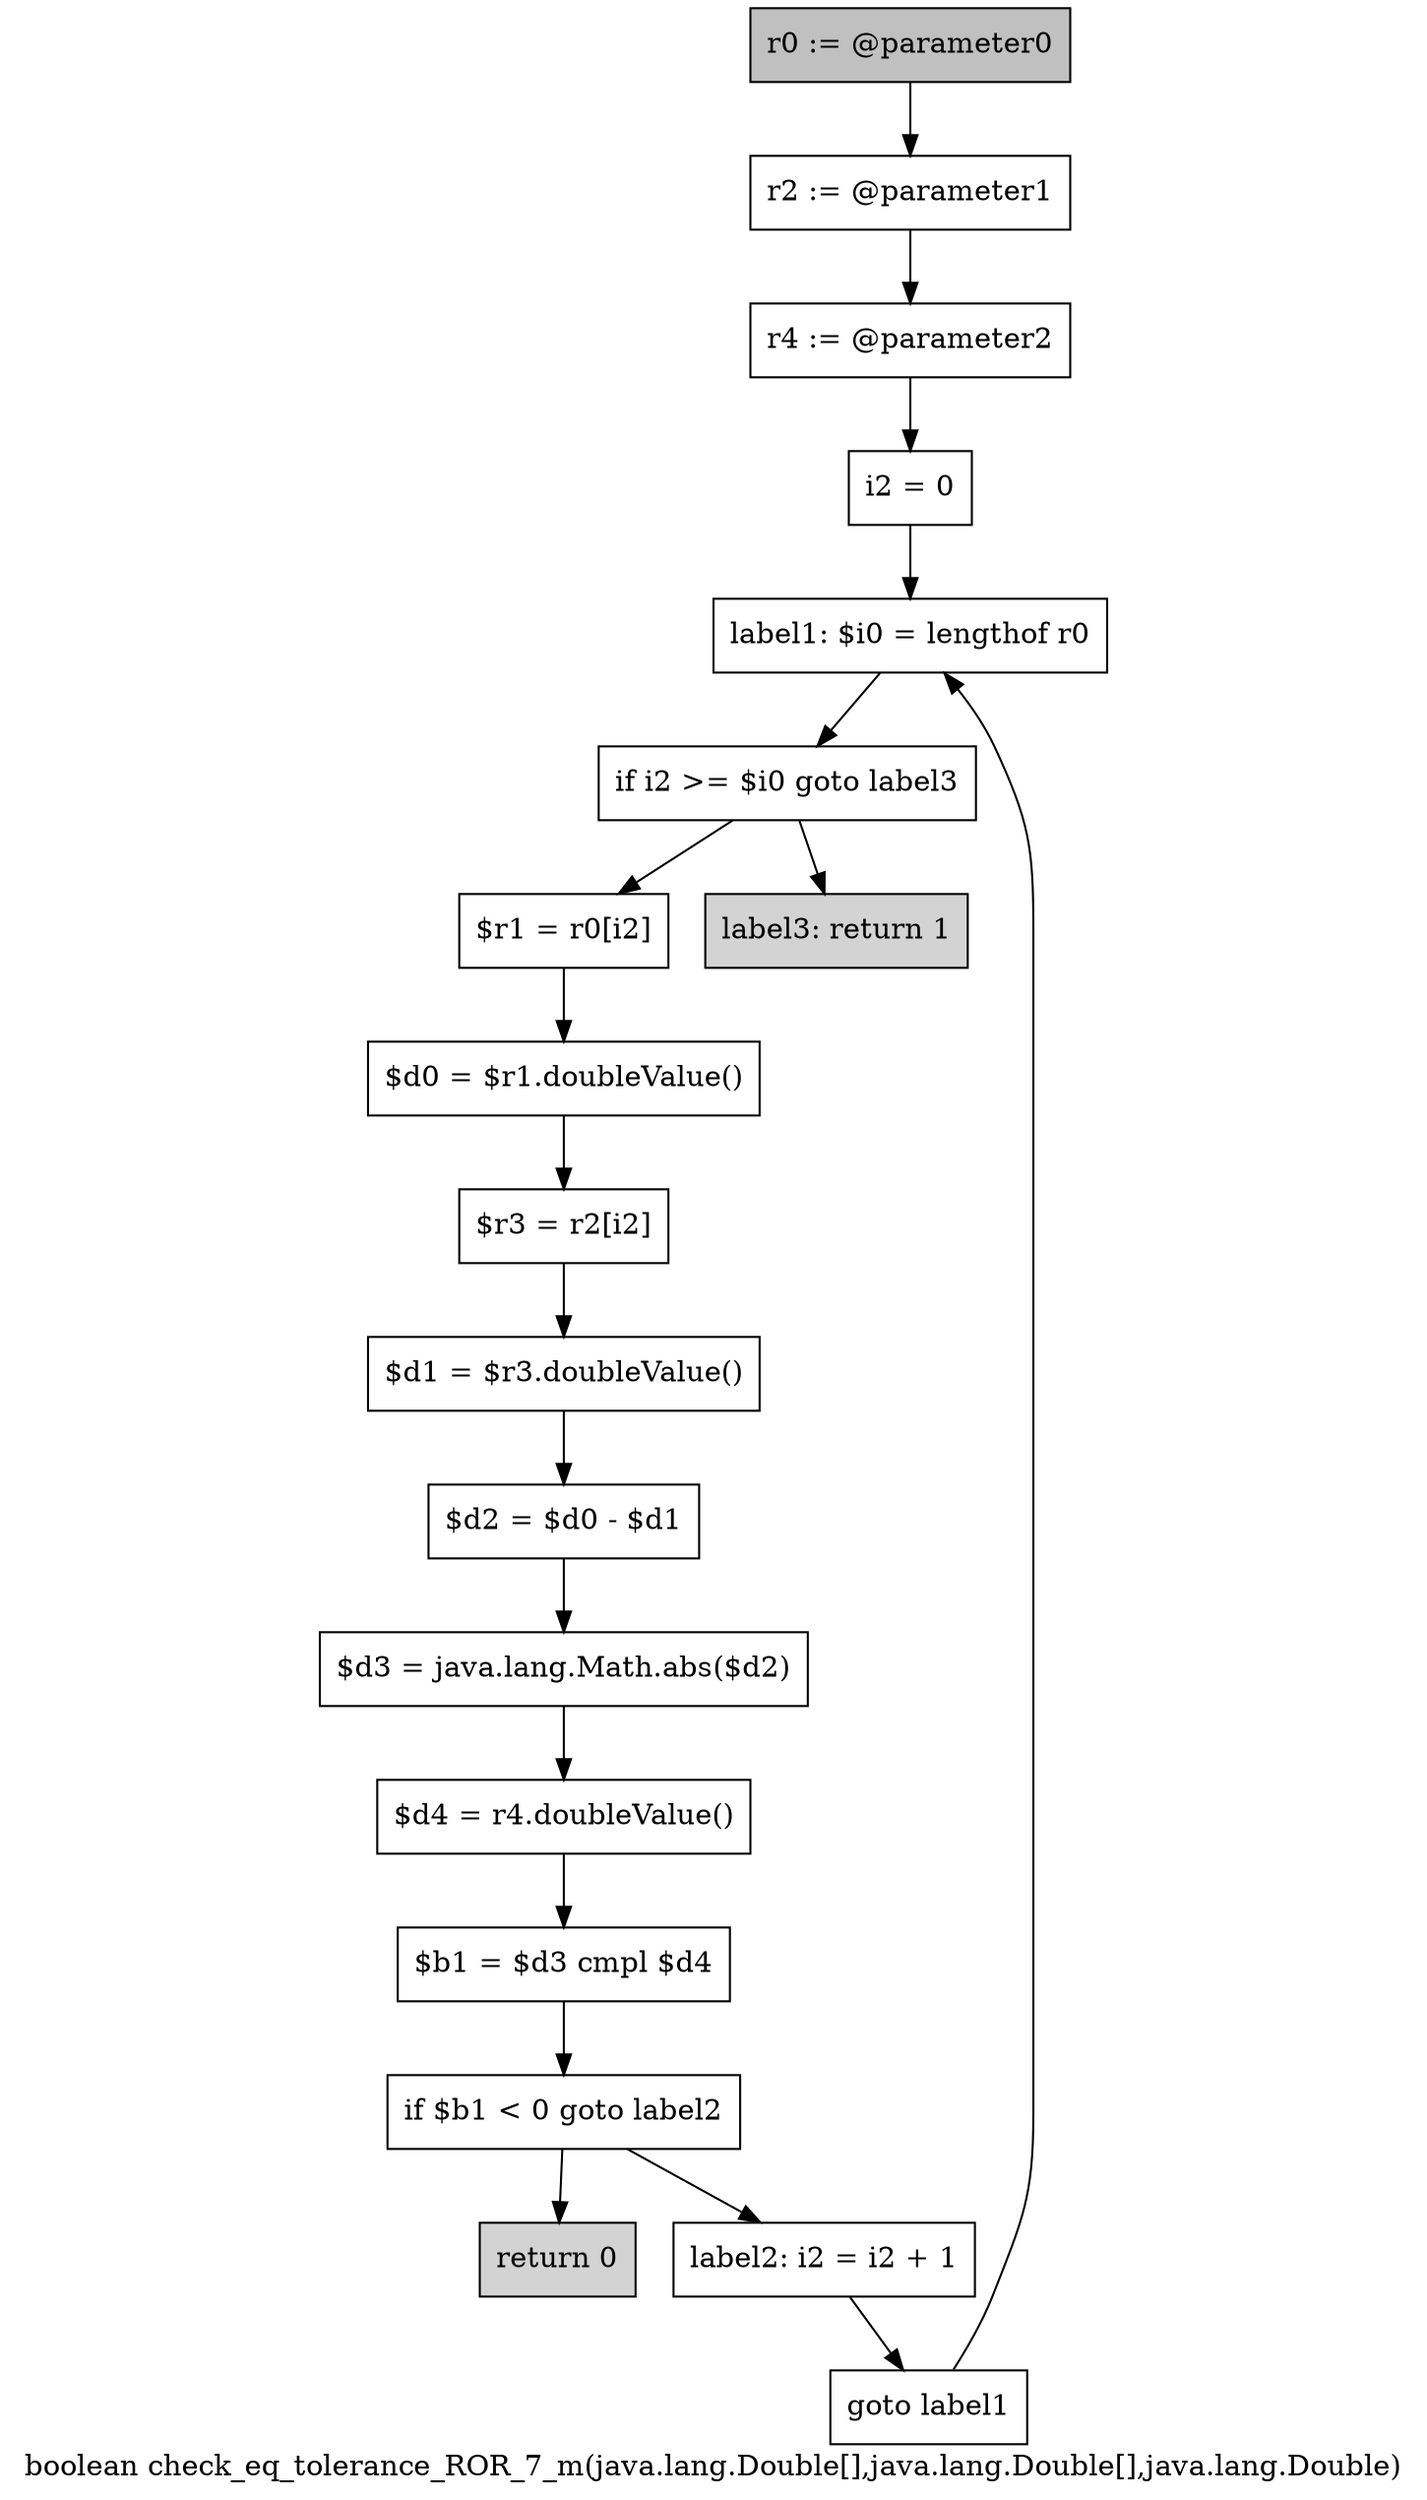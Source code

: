 digraph "boolean check_eq_tolerance_ROR_7_m(java.lang.Double[],java.lang.Double[],java.lang.Double)" {
    label="boolean check_eq_tolerance_ROR_7_m(java.lang.Double[],java.lang.Double[],java.lang.Double)";
    node [shape=box];
    "0" [style=filled,fillcolor=gray,label="r0 := @parameter0",];
    "1" [label="r2 := @parameter1",];
    "0"->"1";
    "2" [label="r4 := @parameter2",];
    "1"->"2";
    "3" [label="i2 = 0",];
    "2"->"3";
    "4" [label="label1: $i0 = lengthof r0",];
    "3"->"4";
    "5" [label="if i2 >= $i0 goto label3",];
    "4"->"5";
    "6" [label="$r1 = r0[i2]",];
    "5"->"6";
    "18" [style=filled,fillcolor=lightgray,label="label3: return 1",];
    "5"->"18";
    "7" [label="$d0 = $r1.doubleValue()",];
    "6"->"7";
    "8" [label="$r3 = r2[i2]",];
    "7"->"8";
    "9" [label="$d1 = $r3.doubleValue()",];
    "8"->"9";
    "10" [label="$d2 = $d0 - $d1",];
    "9"->"10";
    "11" [label="$d3 = java.lang.Math.abs($d2)",];
    "10"->"11";
    "12" [label="$d4 = r4.doubleValue()",];
    "11"->"12";
    "13" [label="$b1 = $d3 cmpl $d4",];
    "12"->"13";
    "14" [label="if $b1 < 0 goto label2",];
    "13"->"14";
    "15" [style=filled,fillcolor=lightgray,label="return 0",];
    "14"->"15";
    "16" [label="label2: i2 = i2 + 1",];
    "14"->"16";
    "17" [label="goto label1",];
    "16"->"17";
    "17"->"4";
}
